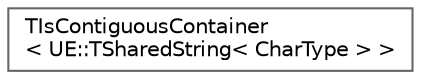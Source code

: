 digraph "Graphical Class Hierarchy"
{
 // INTERACTIVE_SVG=YES
 // LATEX_PDF_SIZE
  bgcolor="transparent";
  edge [fontname=Helvetica,fontsize=10,labelfontname=Helvetica,labelfontsize=10];
  node [fontname=Helvetica,fontsize=10,shape=box,height=0.2,width=0.4];
  rankdir="LR";
  Node0 [id="Node000000",label="TIsContiguousContainer\l\< UE::TSharedString\< CharType \> \>",height=0.2,width=0.4,color="grey40", fillcolor="white", style="filled",URL="$d4/d75/structTIsContiguousContainer_3_01UE_1_1TSharedString_3_01CharType_01_4_01_4.html",tooltip=" "];
}
